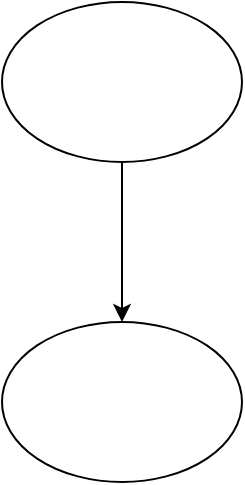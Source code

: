 <mxfile version="12.2.4" pages="1"><diagram id="FAroFhsOPnB4lllQs1HL" name="Page-1"><mxGraphModel dx="410" dy="541" grid="1" gridSize="10" guides="1" tooltips="1" connect="1" arrows="1" fold="1" page="1" pageScale="1" pageWidth="827" pageHeight="1169" math="0" shadow="0"><root><mxCell id="0"/><mxCell id="1" parent="0"/><mxCell id="4" value="" style="edgeStyle=orthogonalEdgeStyle;rounded=0;orthogonalLoop=1;jettySize=auto;html=1;" parent="1" source="2" target="3" edge="1"><mxGeometry relative="1" as="geometry"/></mxCell><mxCell id="2" value="" style="ellipse;whiteSpace=wrap;html=1;" parent="1" vertex="1"><mxGeometry x="240" y="110" width="120" height="80" as="geometry"/></mxCell><mxCell id="3" value="" style="ellipse;whiteSpace=wrap;html=1;" parent="1" vertex="1"><mxGeometry x="240" y="270" width="120" height="80" as="geometry"/></mxCell></root></mxGraphModel></diagram></mxfile>